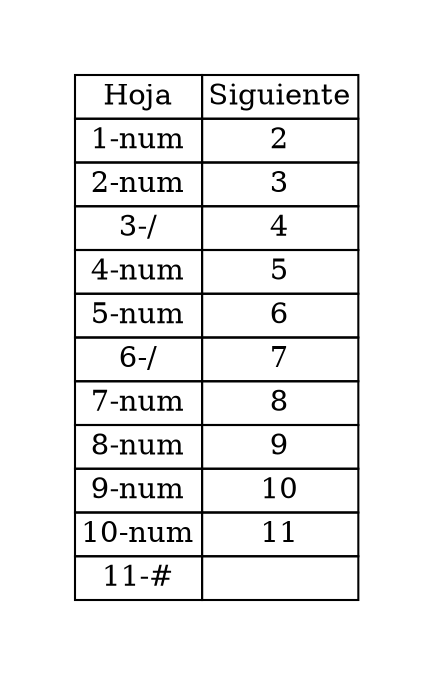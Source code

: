 digraph G{
graph [pad="0.5", nodesep="0.5", ranksep="2"];
node [shape=plain]
rankdir=LR;
Foo [label=< <table border="0" cellborder="1" cellspacing="0"> <tr><td>Hoja</td><td>Siguiente</td></tr> <tr><td>1-num</td><td>2</td></tr> <tr><td>2-num</td><td>3</td></tr> <tr><td>3-/</td><td>4</td></tr> <tr><td>4-num</td><td>5</td></tr> <tr><td>5-num</td><td>6</td></tr> <tr><td>6-/</td><td>7</td></tr> <tr><td>7-num</td><td>8</td></tr> <tr><td>8-num</td><td>9</td></tr> <tr><td>9-num</td><td>10</td></tr> <tr><td>10-num</td><td>11</td></tr> <tr><td>11-#</td><td></td></tr> </table>>];
}
